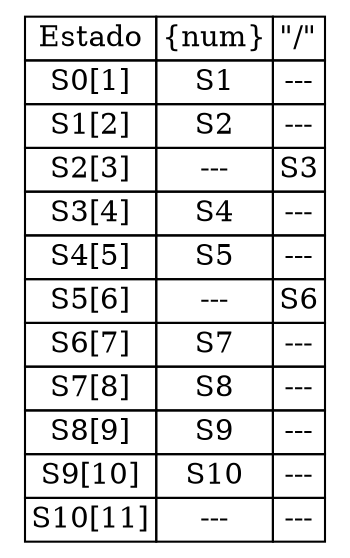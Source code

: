 digraph grafica{
rankdir=TB;
node [shape=plaintext];
some_node [label=<<table border="0" cellborder="1" cellspacing="0"><tr><td>Estado</td><td>{num}</td><td>"/"</td></tr><tr><td>S0[1]</td><td>S1</td><td>---</td></tr><tr><td>S1[2]</td><td>S2</td><td>---</td></tr><tr><td>S2[3]</td><td>---</td><td>S3</td></tr><tr><td>S3[4]</td><td>S4</td><td>---</td></tr><tr><td>S4[5]</td><td>S5</td><td>---</td></tr><tr><td>S5[6]</td><td>---</td><td>S6</td></tr><tr><td>S6[7]</td><td>S7</td><td>---</td></tr><tr><td>S7[8]</td><td>S8</td><td>---</td></tr><tr><td>S8[9]</td><td>S9</td><td>---</td></tr><tr><td>S9[10]</td><td>S10</td><td>---</td></tr><tr><td>S10[11]</td><td>---</td><td>---</td></tr></table>>];}
